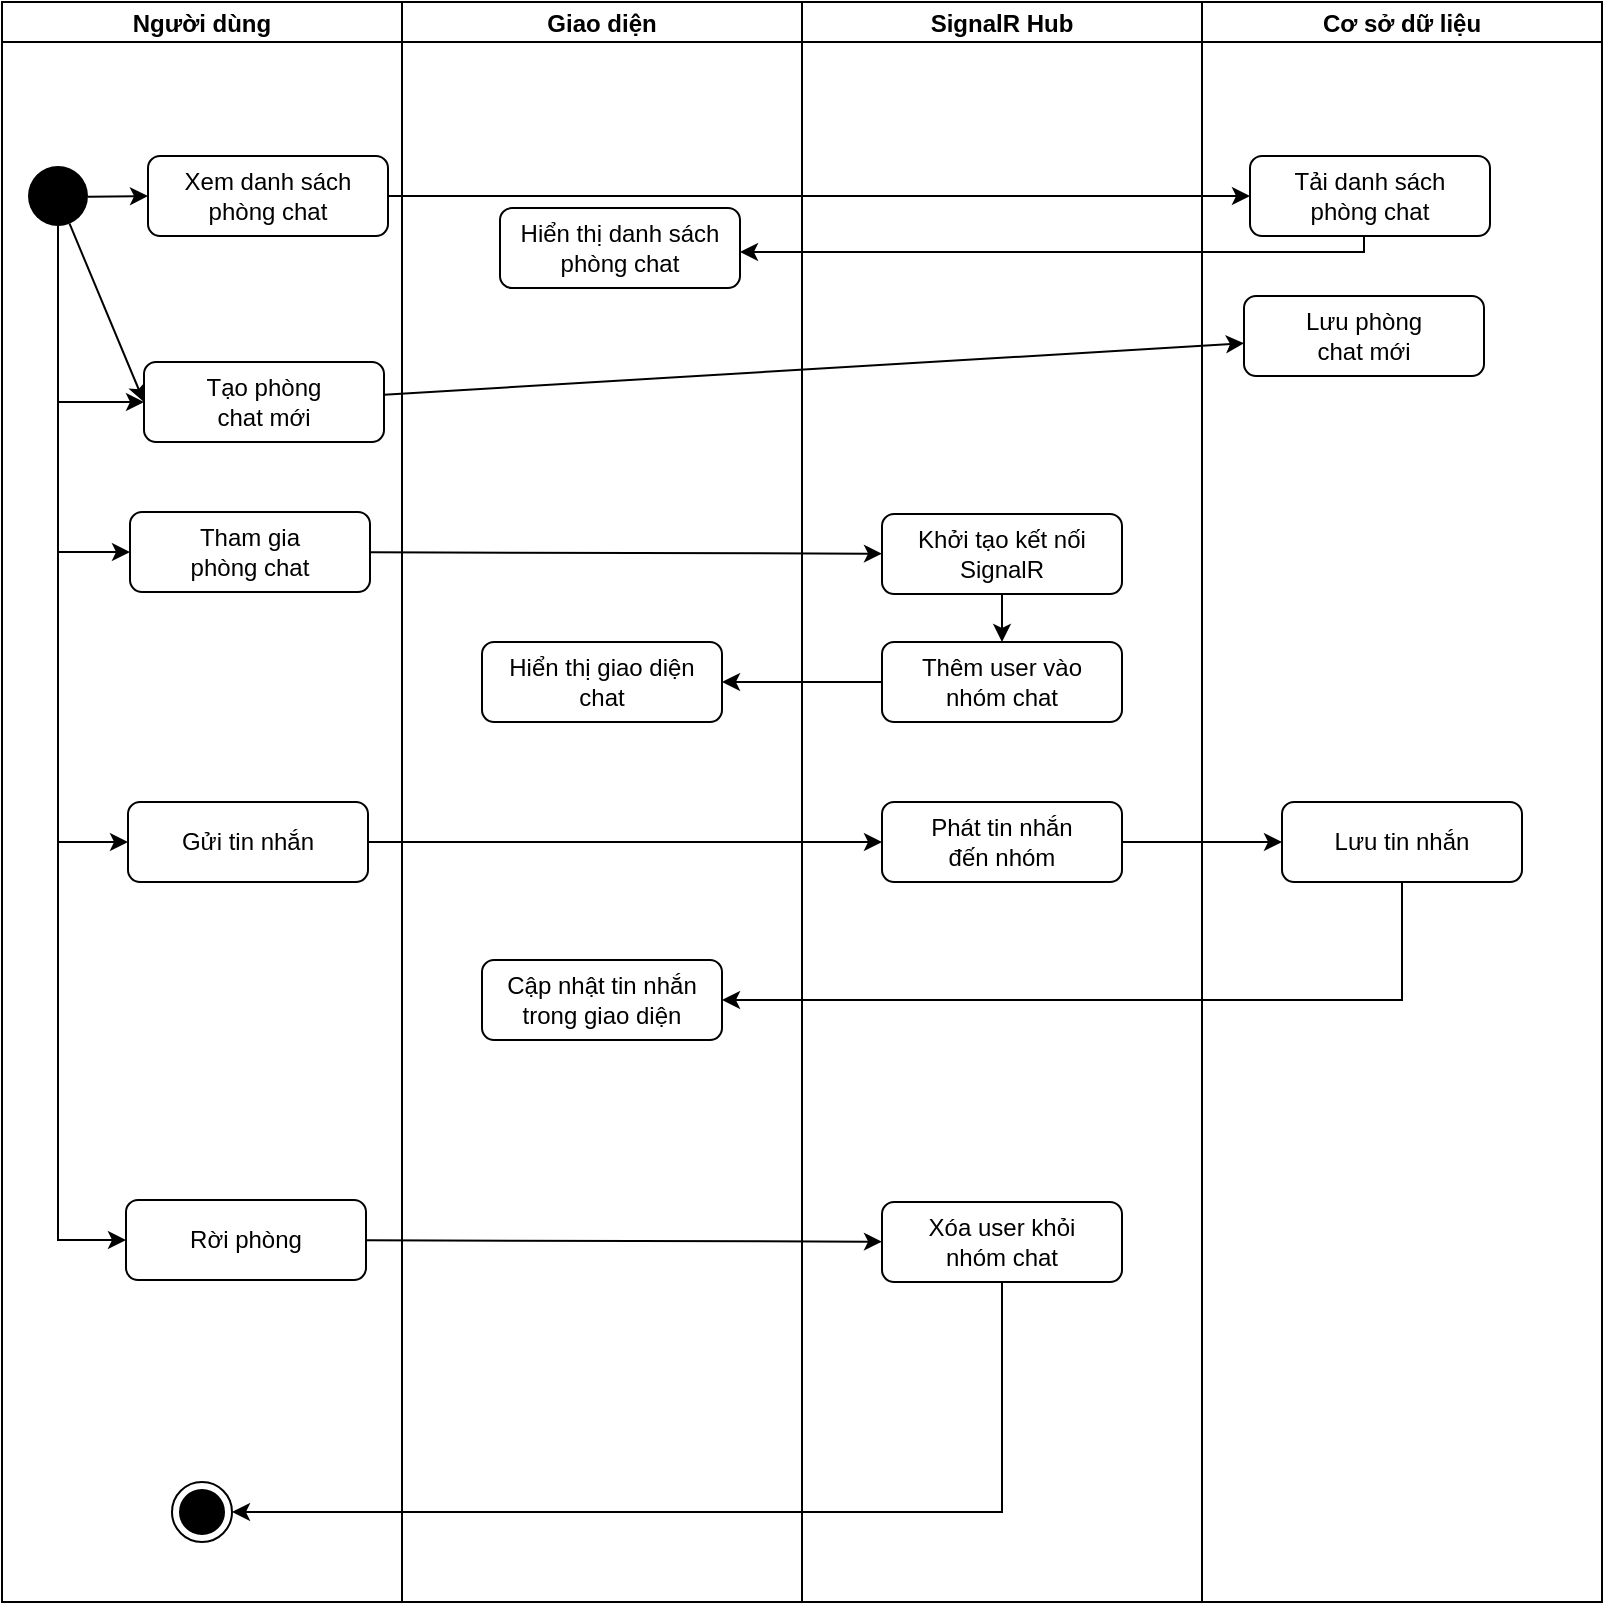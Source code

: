 <mxfile version="26.2.13">
  <diagram id="activity-diagram" name="Activity Diagram">
    <mxGraphModel dx="844" dy="904" grid="0" gridSize="10" guides="1" tooltips="1" connect="1" arrows="1" fold="1" page="0" pageScale="1" pageWidth="1100" pageHeight="850" math="0" shadow="0">
      <root>
        <mxCell id="0" />
        <mxCell id="1" parent="0" />
        <mxCell id="swimlane1" value="Người dùng" style="swimlane;startSize=20;horizontal=1;" parent="1" vertex="1">
          <mxGeometry x="40" y="40" width="200" height="800" as="geometry" />
        </mxCell>
        <mxCell id="Fsn49-w0Mn32zp_mprw1-1" style="edgeStyle=orthogonalEdgeStyle;rounded=0;orthogonalLoop=1;jettySize=auto;html=1;entryX=0;entryY=0.5;entryDx=0;entryDy=0;exitX=0.5;exitY=1;exitDx=0;exitDy=0;" edge="1" parent="swimlane1" source="start" target="createRoom">
          <mxGeometry relative="1" as="geometry" />
        </mxCell>
        <mxCell id="2" style="edgeStyle=none;html=1;entryX=0;entryY=0.5;entryDx=0;entryDy=0;" edge="1" parent="swimlane1" source="start" target="createRoom">
          <mxGeometry relative="1" as="geometry" />
        </mxCell>
        <mxCell id="Fsn49-w0Mn32zp_mprw1-2" style="edgeStyle=orthogonalEdgeStyle;rounded=0;orthogonalLoop=1;jettySize=auto;html=1;entryX=0;entryY=0.5;entryDx=0;entryDy=0;exitX=0.5;exitY=1;exitDx=0;exitDy=0;" edge="1" parent="swimlane1" source="start" target="joinRoom">
          <mxGeometry relative="1" as="geometry" />
        </mxCell>
        <mxCell id="start" value="" style="ellipse;fillColor=#000000;strokeColor=none;" parent="swimlane1" vertex="1">
          <mxGeometry x="13" y="82" width="30" height="30" as="geometry" />
        </mxCell>
        <mxCell id="Fsn49-w0Mn32zp_mprw1-3" style="edgeStyle=orthogonalEdgeStyle;rounded=0;orthogonalLoop=1;jettySize=auto;html=1;entryX=0;entryY=0.5;entryDx=0;entryDy=0;exitX=0.5;exitY=1;exitDx=0;exitDy=0;" edge="1" parent="swimlane1" source="start" target="sendMessage">
          <mxGeometry relative="1" as="geometry" />
        </mxCell>
        <mxCell id="viewRooms" value="Xem danh sách&#xa;phòng chat" style="rounded=1;whiteSpace=wrap;html=1;" parent="swimlane1" vertex="1">
          <mxGeometry x="73" y="77" width="120" height="40" as="geometry" />
        </mxCell>
        <mxCell id="Fsn49-w0Mn32zp_mprw1-4" style="edgeStyle=orthogonalEdgeStyle;rounded=0;orthogonalLoop=1;jettySize=auto;html=1;entryX=0;entryY=0.5;entryDx=0;entryDy=0;exitX=0.5;exitY=1;exitDx=0;exitDy=0;" edge="1" parent="swimlane1" source="start" target="leaveRoom">
          <mxGeometry relative="1" as="geometry" />
        </mxCell>
        <mxCell id="createRoom" value="Tạo phòng&#xa;chat mới" style="rounded=1;whiteSpace=wrap;html=1;" parent="swimlane1" vertex="1">
          <mxGeometry x="71" y="180" width="120" height="40" as="geometry" />
        </mxCell>
        <mxCell id="joinRoom" value="Tham gia&#xa;phòng chat" style="rounded=1;whiteSpace=wrap;html=1;" parent="swimlane1" vertex="1">
          <mxGeometry x="64" y="255" width="120" height="40" as="geometry" />
        </mxCell>
        <mxCell id="sendMessage" value="Gửi tin nhắn" style="rounded=1;whiteSpace=wrap;html=1;" parent="swimlane1" vertex="1">
          <mxGeometry x="63" y="400" width="120" height="40" as="geometry" />
        </mxCell>
        <mxCell id="leaveRoom" value="Rời phòng" style="rounded=1;whiteSpace=wrap;html=1;" parent="swimlane1" vertex="1">
          <mxGeometry x="62" y="599" width="120" height="40" as="geometry" />
        </mxCell>
        <mxCell id="end" value="" style="ellipse;html=1;shape=endState;fillColor=#000000;strokeColor=#000000;" parent="swimlane1" vertex="1">
          <mxGeometry x="85" y="740" width="30" height="30" as="geometry" />
        </mxCell>
        <mxCell id="swimlane2" value="Giao diện" style="swimlane;startSize=20;horizontal=1;" parent="1" vertex="1">
          <mxGeometry x="240" y="40" width="200" height="800" as="geometry" />
        </mxCell>
        <mxCell id="displayRooms" value="Hiển thị danh sách&#xa;phòng chat" style="rounded=1;whiteSpace=wrap;html=1;" parent="swimlane2" vertex="1">
          <mxGeometry x="49" y="103" width="120" height="40" as="geometry" />
        </mxCell>
        <mxCell id="displayChat" value="Hiển thị giao diện&#xa;chat" style="rounded=1;whiteSpace=wrap;html=1;" parent="swimlane2" vertex="1">
          <mxGeometry x="40" y="320" width="120" height="40" as="geometry" />
        </mxCell>
        <mxCell id="updateChat" value="Cập nhật tin nhắn&#xa;trong giao diện" style="rounded=1;whiteSpace=wrap;html=1;" parent="swimlane2" vertex="1">
          <mxGeometry x="40" y="479" width="120" height="40" as="geometry" />
        </mxCell>
        <mxCell id="swimlane3" value="SignalR Hub" style="swimlane;startSize=20;horizontal=1;" parent="1" vertex="1">
          <mxGeometry x="440" y="40" width="200" height="800" as="geometry" />
        </mxCell>
        <mxCell id="initConnection" value="Khởi tạo kết nối&#xa;SignalR" style="rounded=1;whiteSpace=wrap;html=1;" parent="swimlane3" vertex="1">
          <mxGeometry x="40" y="256" width="120" height="40" as="geometry" />
        </mxCell>
        <mxCell id="addToGroup" value="Thêm user vào&#xa;nhóm chat" style="rounded=1;whiteSpace=wrap;html=1;" parent="swimlane3" vertex="1">
          <mxGeometry x="40" y="320" width="120" height="40" as="geometry" />
        </mxCell>
        <mxCell id="broadcastMessage" value="Phát tin nhắn&#xa;đến nhóm" style="rounded=1;whiteSpace=wrap;html=1;" parent="swimlane3" vertex="1">
          <mxGeometry x="40" y="400" width="120" height="40" as="geometry" />
        </mxCell>
        <mxCell id="removeFromGroup" value="Xóa user khỏi&#xa;nhóm chat" style="rounded=1;whiteSpace=wrap;html=1;" parent="swimlane3" vertex="1">
          <mxGeometry x="40" y="600" width="120" height="40" as="geometry" />
        </mxCell>
        <mxCell id="swimlane4" value="Cơ sở dữ liệu" style="swimlane;startSize=20;horizontal=1;" parent="1" vertex="1">
          <mxGeometry x="640" y="40" width="200" height="800" as="geometry" />
        </mxCell>
        <mxCell id="loadRooms" value="Tải danh sách&#xa;phòng chat" style="rounded=1;whiteSpace=wrap;html=1;" parent="swimlane4" vertex="1">
          <mxGeometry x="24" y="77" width="120" height="40" as="geometry" />
        </mxCell>
        <mxCell id="saveRoom" value="Lưu phòng&#xa;chat mới" style="rounded=1;whiteSpace=wrap;html=1;" parent="swimlane4" vertex="1">
          <mxGeometry x="21" y="147" width="120" height="40" as="geometry" />
        </mxCell>
        <mxCell id="saveMessage" value="Lưu tin nhắn" style="rounded=1;whiteSpace=wrap;html=1;" parent="swimlane4" vertex="1">
          <mxGeometry x="40" y="400" width="120" height="40" as="geometry" />
        </mxCell>
        <mxCell id="flow1" value="" style="endArrow=classic;html=1;" parent="1" source="start" target="viewRooms" edge="1">
          <mxGeometry relative="1" as="geometry" />
        </mxCell>
        <mxCell id="flow2" value="" style="endArrow=classic;html=1;" parent="1" source="viewRooms" target="loadRooms" edge="1">
          <mxGeometry relative="1" as="geometry" />
        </mxCell>
        <mxCell id="flow3" value="" style="endArrow=classic;html=1;exitX=0.5;exitY=1;exitDx=0;exitDy=0;edgeStyle=elbowEdgeStyle;rounded=0;curved=0;" parent="1" source="loadRooms" target="displayRooms" edge="1">
          <mxGeometry relative="1" as="geometry">
            <Array as="points">
              <mxPoint x="721" y="165" />
            </Array>
          </mxGeometry>
        </mxCell>
        <mxCell id="flow4" value="" style="endArrow=classic;html=1;" parent="1" source="createRoom" target="saveRoom" edge="1">
          <mxGeometry relative="1" as="geometry" />
        </mxCell>
        <mxCell id="flow5" value="" style="endArrow=classic;html=1;" parent="1" source="joinRoom" target="initConnection" edge="1">
          <mxGeometry relative="1" as="geometry" />
        </mxCell>
        <mxCell id="flow6" value="" style="endArrow=classic;html=1;" parent="1" source="initConnection" target="addToGroup" edge="1">
          <mxGeometry relative="1" as="geometry" />
        </mxCell>
        <mxCell id="flow7" value="" style="endArrow=classic;html=1;" parent="1" source="addToGroup" target="displayChat" edge="1">
          <mxGeometry relative="1" as="geometry" />
        </mxCell>
        <mxCell id="flow8" value="" style="endArrow=classic;html=1;" parent="1" source="sendMessage" target="broadcastMessage" edge="1">
          <mxGeometry relative="1" as="geometry" />
        </mxCell>
        <mxCell id="flow9" value="" style="endArrow=classic;html=1;" parent="1" source="broadcastMessage" target="saveMessage" edge="1">
          <mxGeometry relative="1" as="geometry" />
        </mxCell>
        <mxCell id="flow10" value="" style="endArrow=classic;html=1;edgeStyle=orthogonalEdgeStyle;exitX=0.5;exitY=1;exitDx=0;exitDy=0;entryX=1;entryY=0.5;entryDx=0;entryDy=0;rounded=0;curved=0;" parent="1" source="saveMessage" target="updateChat" edge="1">
          <mxGeometry relative="1" as="geometry" />
        </mxCell>
        <mxCell id="flow11" value="" style="endArrow=classic;html=1;" parent="1" source="leaveRoom" target="removeFromGroup" edge="1">
          <mxGeometry relative="1" as="geometry" />
        </mxCell>
        <mxCell id="flow12" value="" style="endArrow=classic;html=1;edgeStyle=orthogonalEdgeStyle;exitX=0.5;exitY=1;exitDx=0;exitDy=0;entryX=1;entryY=0.5;entryDx=0;entryDy=0;rounded=0;curved=0;" parent="1" source="removeFromGroup" target="end" edge="1">
          <mxGeometry relative="1" as="geometry" />
        </mxCell>
      </root>
    </mxGraphModel>
  </diagram>
</mxfile>
